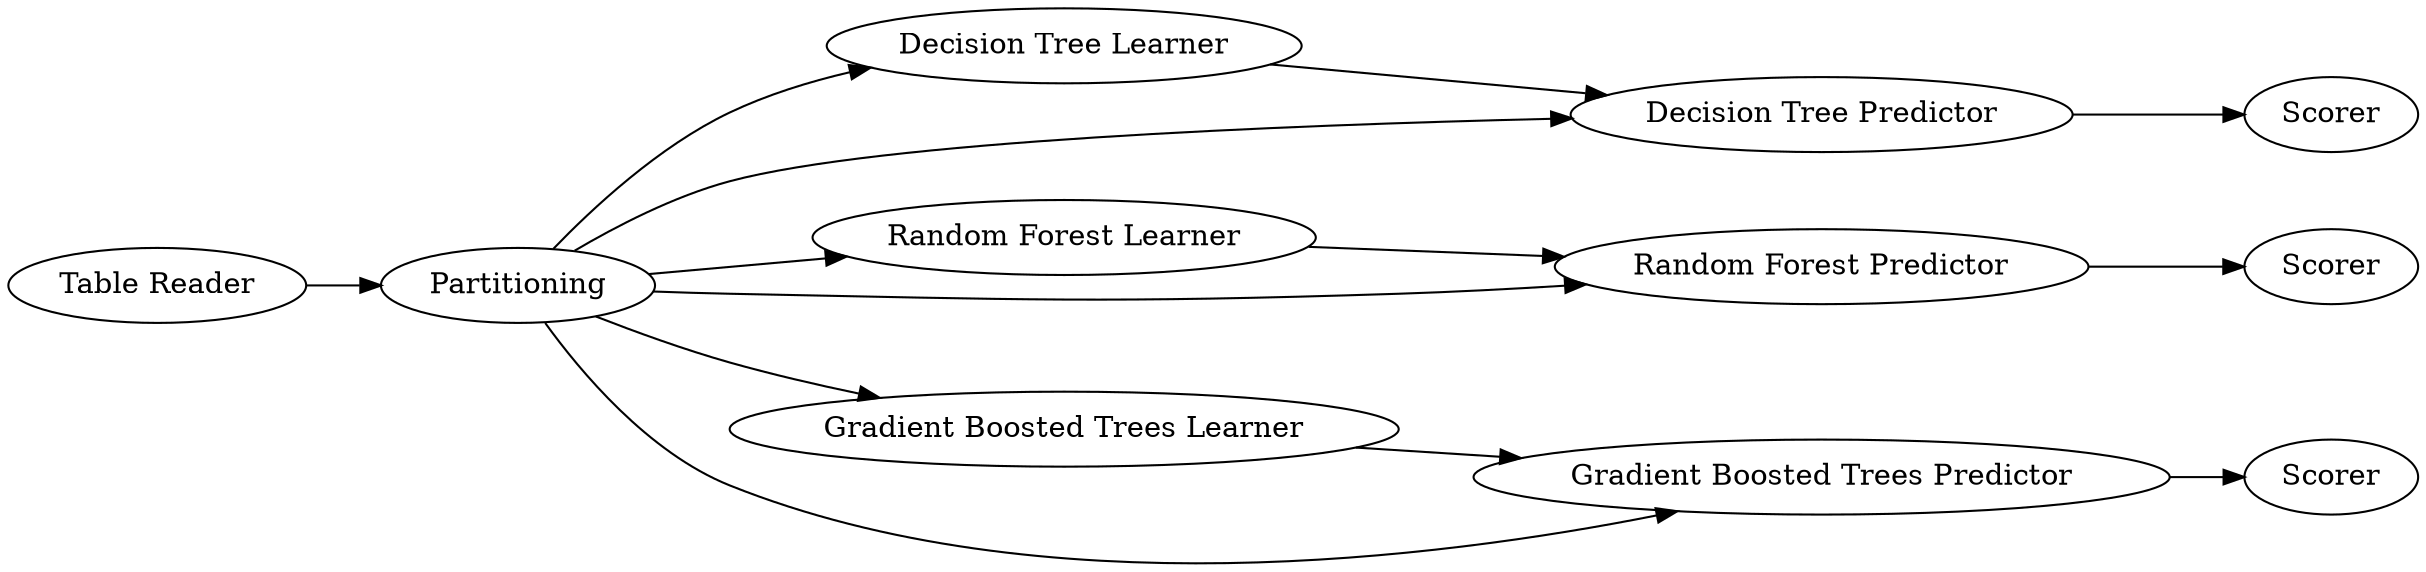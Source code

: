 digraph {
	1 [label="Table Reader"]
	3 [label=Partitioning]
	6 [label="Decision Tree Learner"]
	7 [label="Decision Tree Predictor"]
	9 [label=Scorer]
	10 [label="Random Forest Learner"]
	11 [label="Random Forest Predictor"]
	12 [label=Scorer]
	13 [label="Gradient Boosted Trees Learner"]
	14 [label="Gradient Boosted Trees Predictor"]
	15 [label=Scorer]
	1 -> 3
	3 -> 7
	3 -> 6
	3 -> 10
	3 -> 11
	3 -> 13
	3 -> 14
	6 -> 7
	7 -> 9
	10 -> 11
	11 -> 12
	13 -> 14
	14 -> 15
	rankdir=LR
}
